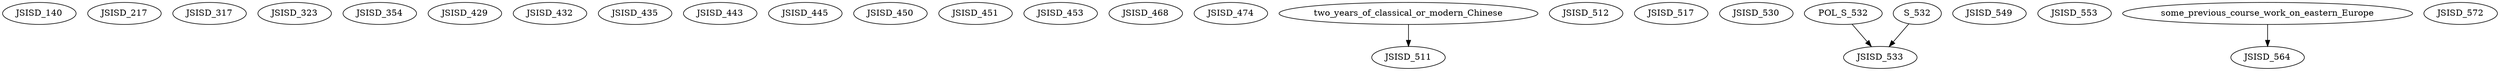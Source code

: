digraph G {
    JSISD_140;
    JSISD_217;
    JSISD_317;
    JSISD_323;
    JSISD_354;
    JSISD_429;
    JSISD_432;
    JSISD_435;
    JSISD_443;
    JSISD_445;
    JSISD_450;
    JSISD_451;
    JSISD_453;
    JSISD_468;
    JSISD_474;
    edge [color=black];
    two_years_of_classical_or_modern_Chinese -> JSISD_511;
    JSISD_512;
    JSISD_517;
    JSISD_530;
    edge [color=black];
    POL_S_532 -> JSISD_533;
    S_532 -> JSISD_533;
    JSISD_549;
    JSISD_553;
    edge [color=black];
    some_previous_course_work_on_eastern_Europe -> JSISD_564;
    JSISD_572;
}

